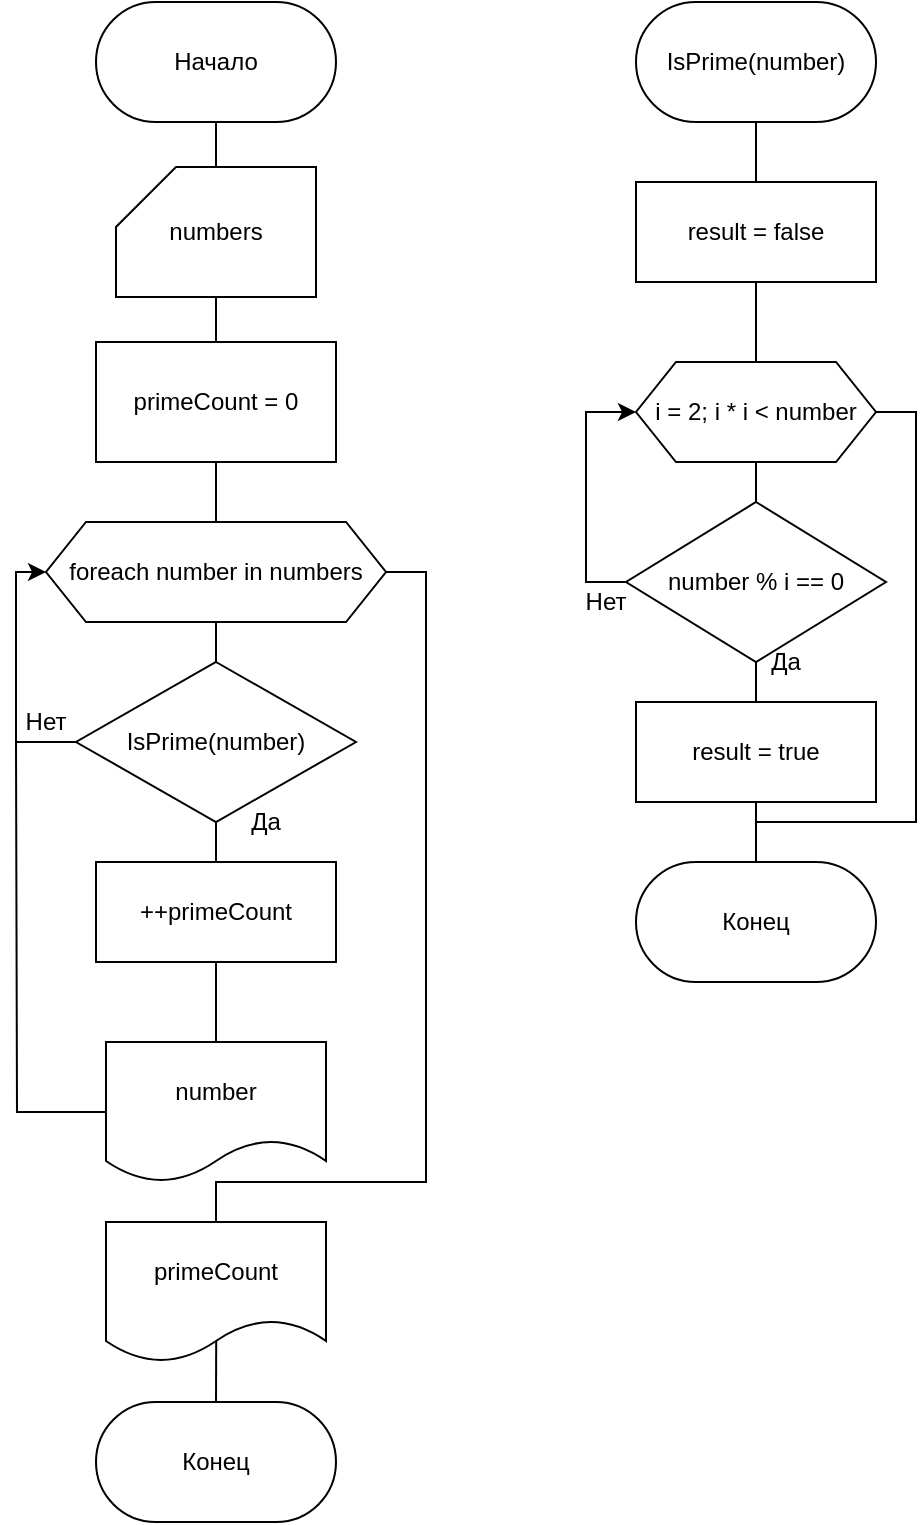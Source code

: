 <mxfile version="24.7.13">
  <diagram name="Страница — 1" id="y3K7Dm7CG2cN1lbm9CCW">
    <mxGraphModel dx="435" dy="254" grid="1" gridSize="10" guides="1" tooltips="1" connect="1" arrows="1" fold="1" page="1" pageScale="1" pageWidth="827" pageHeight="1169" math="0" shadow="0">
      <root>
        <mxCell id="0" />
        <mxCell id="1" parent="0" />
        <mxCell id="oqAvVIWfd8Mlh-hOowKs-2" value="Начало" style="rounded=1;whiteSpace=wrap;html=1;arcSize=50;" parent="1" vertex="1">
          <mxGeometry x="270" y="80" width="120" height="60" as="geometry" />
        </mxCell>
        <mxCell id="oqAvVIWfd8Mlh-hOowKs-3" value="Конец" style="rounded=1;whiteSpace=wrap;html=1;arcSize=50;" parent="1" vertex="1">
          <mxGeometry x="270" y="780" width="120" height="60" as="geometry" />
        </mxCell>
        <mxCell id="oqAvVIWfd8Mlh-hOowKs-27" style="edgeStyle=orthogonalEdgeStyle;rounded=0;orthogonalLoop=1;jettySize=auto;html=1;entryX=0.5;entryY=0;entryDx=0;entryDy=0;endArrow=none;endFill=0;" parent="1" source="oqAvVIWfd8Mlh-hOowKs-4" target="oqAvVIWfd8Mlh-hOowKs-8" edge="1">
          <mxGeometry relative="1" as="geometry" />
        </mxCell>
        <mxCell id="oqAvVIWfd8Mlh-hOowKs-4" value="IsPrime(number)" style="rounded=1;whiteSpace=wrap;html=1;arcSize=50;" parent="1" vertex="1">
          <mxGeometry x="540" y="80" width="120" height="60" as="geometry" />
        </mxCell>
        <mxCell id="oqAvVIWfd8Mlh-hOowKs-29" style="edgeStyle=orthogonalEdgeStyle;rounded=0;orthogonalLoop=1;jettySize=auto;html=1;exitX=0.5;exitY=1;exitDx=0;exitDy=0;entryX=0.5;entryY=0;entryDx=0;entryDy=0;endArrow=none;endFill=0;" parent="1" source="oqAvVIWfd8Mlh-hOowKs-5" target="oqAvVIWfd8Mlh-hOowKs-7" edge="1">
          <mxGeometry relative="1" as="geometry" />
        </mxCell>
        <mxCell id="oqAvVIWfd8Mlh-hOowKs-39" style="edgeStyle=orthogonalEdgeStyle;rounded=0;orthogonalLoop=1;jettySize=auto;html=1;exitX=1;exitY=0.5;exitDx=0;exitDy=0;entryX=0.5;entryY=0;entryDx=0;entryDy=0;endArrow=none;endFill=0;" parent="1" source="oqAvVIWfd8Mlh-hOowKs-5" target="oqAvVIWfd8Mlh-hOowKs-6" edge="1">
          <mxGeometry relative="1" as="geometry">
            <Array as="points">
              <mxPoint x="680" y="285" />
              <mxPoint x="680" y="490" />
              <mxPoint x="600" y="490" />
            </Array>
          </mxGeometry>
        </mxCell>
        <mxCell id="oqAvVIWfd8Mlh-hOowKs-5" value="i = 2; i * i &amp;lt; number" style="shape=hexagon;perimeter=hexagonPerimeter2;whiteSpace=wrap;html=1;fixedSize=1;" parent="1" vertex="1">
          <mxGeometry x="540" y="260" width="120" height="50" as="geometry" />
        </mxCell>
        <mxCell id="oqAvVIWfd8Mlh-hOowKs-6" value="Конец" style="rounded=1;whiteSpace=wrap;html=1;arcSize=50;" parent="1" vertex="1">
          <mxGeometry x="540" y="510" width="120" height="60" as="geometry" />
        </mxCell>
        <mxCell id="oqAvVIWfd8Mlh-hOowKs-30" style="edgeStyle=orthogonalEdgeStyle;rounded=0;orthogonalLoop=1;jettySize=auto;html=1;exitX=0.5;exitY=1;exitDx=0;exitDy=0;entryX=0.5;entryY=0;entryDx=0;entryDy=0;endArrow=none;endFill=0;" parent="1" source="oqAvVIWfd8Mlh-hOowKs-7" target="oqAvVIWfd8Mlh-hOowKs-9" edge="1">
          <mxGeometry relative="1" as="geometry" />
        </mxCell>
        <mxCell id="oqAvVIWfd8Mlh-hOowKs-32" style="edgeStyle=orthogonalEdgeStyle;rounded=0;orthogonalLoop=1;jettySize=auto;html=1;exitX=0;exitY=0.5;exitDx=0;exitDy=0;entryX=0;entryY=0.5;entryDx=0;entryDy=0;" parent="1" source="oqAvVIWfd8Mlh-hOowKs-7" edge="1" target="oqAvVIWfd8Mlh-hOowKs-5">
          <mxGeometry relative="1" as="geometry">
            <mxPoint x="600" y="240" as="targetPoint" />
            <Array as="points">
              <mxPoint x="515" y="370" />
              <mxPoint x="515" y="285" />
            </Array>
          </mxGeometry>
        </mxCell>
        <mxCell id="oqAvVIWfd8Mlh-hOowKs-7" value="number % i == 0" style="rhombus;whiteSpace=wrap;html=1;" parent="1" vertex="1">
          <mxGeometry x="535" y="330" width="130" height="80" as="geometry" />
        </mxCell>
        <mxCell id="oqAvVIWfd8Mlh-hOowKs-28" style="edgeStyle=orthogonalEdgeStyle;rounded=0;orthogonalLoop=1;jettySize=auto;html=1;exitX=0.5;exitY=1;exitDx=0;exitDy=0;entryX=0.5;entryY=0;entryDx=0;entryDy=0;endArrow=none;endFill=0;" parent="1" source="oqAvVIWfd8Mlh-hOowKs-8" target="oqAvVIWfd8Mlh-hOowKs-5" edge="1">
          <mxGeometry relative="1" as="geometry" />
        </mxCell>
        <mxCell id="oqAvVIWfd8Mlh-hOowKs-8" value="result = false" style="rounded=0;whiteSpace=wrap;html=1;" parent="1" vertex="1">
          <mxGeometry x="540" y="170" width="120" height="50" as="geometry" />
        </mxCell>
        <mxCell id="oqAvVIWfd8Mlh-hOowKs-40" style="edgeStyle=orthogonalEdgeStyle;rounded=0;orthogonalLoop=1;jettySize=auto;html=1;exitX=0.5;exitY=1;exitDx=0;exitDy=0;entryX=0.5;entryY=0;entryDx=0;entryDy=0;endArrow=none;endFill=0;" parent="1" source="oqAvVIWfd8Mlh-hOowKs-9" target="oqAvVIWfd8Mlh-hOowKs-6" edge="1">
          <mxGeometry relative="1" as="geometry" />
        </mxCell>
        <mxCell id="oqAvVIWfd8Mlh-hOowKs-9" value="result = true" style="rounded=0;whiteSpace=wrap;html=1;" parent="1" vertex="1">
          <mxGeometry x="540" y="430" width="120" height="50" as="geometry" />
        </mxCell>
        <mxCell id="oqAvVIWfd8Mlh-hOowKs-18" style="edgeStyle=orthogonalEdgeStyle;rounded=0;orthogonalLoop=1;jettySize=auto;html=1;exitX=0.5;exitY=1;exitDx=0;exitDy=0;exitPerimeter=0;entryX=0.5;entryY=0;entryDx=0;entryDy=0;endArrow=none;endFill=0;" parent="1" source="oqAvVIWfd8Mlh-hOowKs-10" target="oqAvVIWfd8Mlh-hOowKs-12" edge="1">
          <mxGeometry relative="1" as="geometry" />
        </mxCell>
        <mxCell id="oqAvVIWfd8Mlh-hOowKs-10" value="numbers" style="shape=card;whiteSpace=wrap;html=1;" parent="1" vertex="1">
          <mxGeometry x="280" y="162.5" width="100" height="65" as="geometry" />
        </mxCell>
        <mxCell id="oqAvVIWfd8Mlh-hOowKs-35" style="edgeStyle=orthogonalEdgeStyle;rounded=0;orthogonalLoop=1;jettySize=auto;html=1;exitX=0;exitY=0.5;exitDx=0;exitDy=0;endArrow=none;endFill=0;" parent="1" source="oqAvVIWfd8Mlh-hOowKs-11" edge="1">
          <mxGeometry relative="1" as="geometry">
            <mxPoint x="230" y="450" as="targetPoint" />
          </mxGeometry>
        </mxCell>
        <mxCell id="oqAvVIWfd8Mlh-hOowKs-11" value="number" style="shape=document;whiteSpace=wrap;html=1;boundedLbl=1;" parent="1" vertex="1">
          <mxGeometry x="275" y="600" width="110" height="70" as="geometry" />
        </mxCell>
        <mxCell id="oqAvVIWfd8Mlh-hOowKs-19" style="edgeStyle=orthogonalEdgeStyle;rounded=0;orthogonalLoop=1;jettySize=auto;html=1;exitX=0.5;exitY=1;exitDx=0;exitDy=0;entryX=0.5;entryY=0;entryDx=0;entryDy=0;endArrow=none;endFill=0;" parent="1" source="oqAvVIWfd8Mlh-hOowKs-12" target="oqAvVIWfd8Mlh-hOowKs-13" edge="1">
          <mxGeometry relative="1" as="geometry" />
        </mxCell>
        <mxCell id="oqAvVIWfd8Mlh-hOowKs-12" value="primeCount = 0" style="rounded=0;whiteSpace=wrap;html=1;" parent="1" vertex="1">
          <mxGeometry x="270" y="250" width="120" height="60" as="geometry" />
        </mxCell>
        <mxCell id="oqAvVIWfd8Mlh-hOowKs-20" style="edgeStyle=orthogonalEdgeStyle;rounded=0;orthogonalLoop=1;jettySize=auto;html=1;exitX=0.5;exitY=1;exitDx=0;exitDy=0;entryX=0.5;entryY=0;entryDx=0;entryDy=0;endArrow=none;endFill=0;" parent="1" source="oqAvVIWfd8Mlh-hOowKs-13" target="oqAvVIWfd8Mlh-hOowKs-16" edge="1">
          <mxGeometry relative="1" as="geometry" />
        </mxCell>
        <mxCell id="oqAvVIWfd8Mlh-hOowKs-25" style="edgeStyle=orthogonalEdgeStyle;rounded=0;orthogonalLoop=1;jettySize=auto;html=1;exitX=1;exitY=0.5;exitDx=0;exitDy=0;entryX=0.5;entryY=0;entryDx=0;entryDy=0;endArrow=none;endFill=0;" parent="1" source="oqAvVIWfd8Mlh-hOowKs-13" target="oqAvVIWfd8Mlh-hOowKs-15" edge="1">
          <mxGeometry relative="1" as="geometry">
            <Array as="points">
              <mxPoint x="435" y="365" />
              <mxPoint x="435" y="670" />
              <mxPoint x="330" y="670" />
            </Array>
          </mxGeometry>
        </mxCell>
        <mxCell id="oqAvVIWfd8Mlh-hOowKs-13" value="foreach number in numbers" style="shape=hexagon;perimeter=hexagonPerimeter2;whiteSpace=wrap;html=1;fixedSize=1;" parent="1" vertex="1">
          <mxGeometry x="245" y="340" width="170" height="50" as="geometry" />
        </mxCell>
        <mxCell id="oqAvVIWfd8Mlh-hOowKs-22" style="edgeStyle=orthogonalEdgeStyle;rounded=0;orthogonalLoop=1;jettySize=auto;html=1;exitX=0.5;exitY=1;exitDx=0;exitDy=0;entryX=0.5;entryY=0;entryDx=0;entryDy=0;endArrow=none;endFill=0;" parent="1" source="oqAvVIWfd8Mlh-hOowKs-14" target="oqAvVIWfd8Mlh-hOowKs-11" edge="1">
          <mxGeometry relative="1" as="geometry" />
        </mxCell>
        <mxCell id="oqAvVIWfd8Mlh-hOowKs-14" value="++primeCount" style="rounded=0;whiteSpace=wrap;html=1;" parent="1" vertex="1">
          <mxGeometry x="270" y="510" width="120" height="50" as="geometry" />
        </mxCell>
        <mxCell id="oqAvVIWfd8Mlh-hOowKs-26" style="edgeStyle=orthogonalEdgeStyle;rounded=0;orthogonalLoop=1;jettySize=auto;html=1;entryX=0.5;entryY=0;entryDx=0;entryDy=0;exitX=0.501;exitY=0.831;exitDx=0;exitDy=0;exitPerimeter=0;endArrow=none;endFill=0;" parent="1" source="oqAvVIWfd8Mlh-hOowKs-15" target="oqAvVIWfd8Mlh-hOowKs-3" edge="1">
          <mxGeometry relative="1" as="geometry" />
        </mxCell>
        <mxCell id="oqAvVIWfd8Mlh-hOowKs-15" value="primeCount" style="shape=document;whiteSpace=wrap;html=1;boundedLbl=1;" parent="1" vertex="1">
          <mxGeometry x="275" y="690" width="110" height="70" as="geometry" />
        </mxCell>
        <mxCell id="oqAvVIWfd8Mlh-hOowKs-21" style="edgeStyle=orthogonalEdgeStyle;rounded=0;orthogonalLoop=1;jettySize=auto;html=1;exitX=0.5;exitY=1;exitDx=0;exitDy=0;entryX=0.5;entryY=0;entryDx=0;entryDy=0;endArrow=none;endFill=0;" parent="1" source="oqAvVIWfd8Mlh-hOowKs-16" target="oqAvVIWfd8Mlh-hOowKs-14" edge="1">
          <mxGeometry relative="1" as="geometry" />
        </mxCell>
        <mxCell id="oqAvVIWfd8Mlh-hOowKs-23" style="edgeStyle=orthogonalEdgeStyle;rounded=0;orthogonalLoop=1;jettySize=auto;html=1;exitX=0;exitY=0.5;exitDx=0;exitDy=0;entryX=0;entryY=0.5;entryDx=0;entryDy=0;" parent="1" source="oqAvVIWfd8Mlh-hOowKs-16" edge="1" target="oqAvVIWfd8Mlh-hOowKs-13">
          <mxGeometry relative="1" as="geometry">
            <mxPoint x="330" y="320" as="targetPoint" />
            <Array as="points">
              <mxPoint x="230" y="450" />
              <mxPoint x="230" y="365" />
            </Array>
          </mxGeometry>
        </mxCell>
        <mxCell id="oqAvVIWfd8Mlh-hOowKs-16" value="IsPrime(number)" style="rhombus;whiteSpace=wrap;html=1;" parent="1" vertex="1">
          <mxGeometry x="260" y="410" width="140" height="80" as="geometry" />
        </mxCell>
        <mxCell id="oqAvVIWfd8Mlh-hOowKs-17" style="edgeStyle=orthogonalEdgeStyle;rounded=0;orthogonalLoop=1;jettySize=auto;html=1;exitX=0.5;exitY=1;exitDx=0;exitDy=0;entryX=0.5;entryY=0;entryDx=0;entryDy=0;entryPerimeter=0;endArrow=none;endFill=0;" parent="1" source="oqAvVIWfd8Mlh-hOowKs-2" target="oqAvVIWfd8Mlh-hOowKs-10" edge="1">
          <mxGeometry relative="1" as="geometry" />
        </mxCell>
        <mxCell id="oqAvVIWfd8Mlh-hOowKs-36" value="Да" style="text;html=1;align=center;verticalAlign=middle;whiteSpace=wrap;rounded=0;" parent="1" vertex="1">
          <mxGeometry x="340" y="480" width="30" height="20" as="geometry" />
        </mxCell>
        <mxCell id="oqAvVIWfd8Mlh-hOowKs-37" value="Нет" style="text;html=1;align=center;verticalAlign=middle;whiteSpace=wrap;rounded=0;" parent="1" vertex="1">
          <mxGeometry x="230" y="430" width="30" height="20" as="geometry" />
        </mxCell>
        <mxCell id="oqAvVIWfd8Mlh-hOowKs-38" value="Нет" style="text;html=1;align=center;verticalAlign=middle;whiteSpace=wrap;rounded=0;" parent="1" vertex="1">
          <mxGeometry x="510" y="370" width="30" height="20" as="geometry" />
        </mxCell>
        <mxCell id="WbtfGvhUu2VBRz2jNiFG-1" value="Да" style="text;html=1;align=center;verticalAlign=middle;whiteSpace=wrap;rounded=0;" vertex="1" parent="1">
          <mxGeometry x="600" y="400" width="30" height="20" as="geometry" />
        </mxCell>
      </root>
    </mxGraphModel>
  </diagram>
</mxfile>
